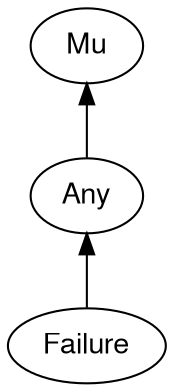digraph "perl6-type-graph" {
    rankdir=BT;
    splines=polyline;
    overlap=false; 
    // Types
    "Failure" [color="#000000", fontcolor="#000000", href="/type/Failure", fontname="FreeSans"];
    "Mu" [color="#000000", fontcolor="#000000", href="/type/Mu", fontname="FreeSans"];
    "Any" [color="#000000", fontcolor="#000000", href="/type/Any", fontname="FreeSans"];

    // Superclasses
    "Failure" -> "Any" [color="#000000"];
    "Any" -> "Mu" [color="#000000"];

    // Roles
}
